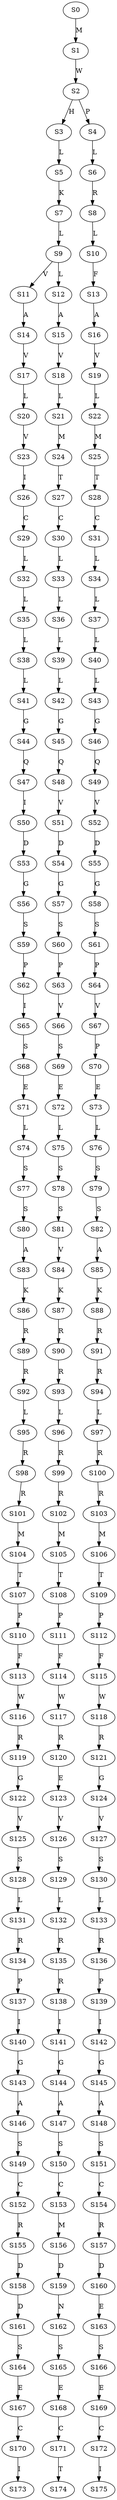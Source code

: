 strict digraph  {
	S0 -> S1 [ label = M ];
	S1 -> S2 [ label = W ];
	S2 -> S3 [ label = H ];
	S2 -> S4 [ label = P ];
	S3 -> S5 [ label = L ];
	S4 -> S6 [ label = L ];
	S5 -> S7 [ label = K ];
	S6 -> S8 [ label = R ];
	S7 -> S9 [ label = L ];
	S8 -> S10 [ label = L ];
	S9 -> S11 [ label = V ];
	S9 -> S12 [ label = L ];
	S10 -> S13 [ label = F ];
	S11 -> S14 [ label = A ];
	S12 -> S15 [ label = A ];
	S13 -> S16 [ label = A ];
	S14 -> S17 [ label = V ];
	S15 -> S18 [ label = V ];
	S16 -> S19 [ label = V ];
	S17 -> S20 [ label = L ];
	S18 -> S21 [ label = L ];
	S19 -> S22 [ label = L ];
	S20 -> S23 [ label = V ];
	S21 -> S24 [ label = M ];
	S22 -> S25 [ label = M ];
	S23 -> S26 [ label = I ];
	S24 -> S27 [ label = T ];
	S25 -> S28 [ label = T ];
	S26 -> S29 [ label = C ];
	S27 -> S30 [ label = C ];
	S28 -> S31 [ label = C ];
	S29 -> S32 [ label = L ];
	S30 -> S33 [ label = L ];
	S31 -> S34 [ label = L ];
	S32 -> S35 [ label = L ];
	S33 -> S36 [ label = L ];
	S34 -> S37 [ label = L ];
	S35 -> S38 [ label = L ];
	S36 -> S39 [ label = L ];
	S37 -> S40 [ label = L ];
	S38 -> S41 [ label = L ];
	S39 -> S42 [ label = L ];
	S40 -> S43 [ label = L ];
	S41 -> S44 [ label = G ];
	S42 -> S45 [ label = G ];
	S43 -> S46 [ label = G ];
	S44 -> S47 [ label = Q ];
	S45 -> S48 [ label = Q ];
	S46 -> S49 [ label = Q ];
	S47 -> S50 [ label = I ];
	S48 -> S51 [ label = V ];
	S49 -> S52 [ label = V ];
	S50 -> S53 [ label = D ];
	S51 -> S54 [ label = D ];
	S52 -> S55 [ label = D ];
	S53 -> S56 [ label = G ];
	S54 -> S57 [ label = G ];
	S55 -> S58 [ label = G ];
	S56 -> S59 [ label = S ];
	S57 -> S60 [ label = S ];
	S58 -> S61 [ label = S ];
	S59 -> S62 [ label = P ];
	S60 -> S63 [ label = P ];
	S61 -> S64 [ label = P ];
	S62 -> S65 [ label = I ];
	S63 -> S66 [ label = V ];
	S64 -> S67 [ label = V ];
	S65 -> S68 [ label = S ];
	S66 -> S69 [ label = S ];
	S67 -> S70 [ label = P ];
	S68 -> S71 [ label = E ];
	S69 -> S72 [ label = E ];
	S70 -> S73 [ label = E ];
	S71 -> S74 [ label = L ];
	S72 -> S75 [ label = L ];
	S73 -> S76 [ label = L ];
	S74 -> S77 [ label = S ];
	S75 -> S78 [ label = S ];
	S76 -> S79 [ label = S ];
	S77 -> S80 [ label = S ];
	S78 -> S81 [ label = S ];
	S79 -> S82 [ label = S ];
	S80 -> S83 [ label = A ];
	S81 -> S84 [ label = V ];
	S82 -> S85 [ label = A ];
	S83 -> S86 [ label = K ];
	S84 -> S87 [ label = K ];
	S85 -> S88 [ label = K ];
	S86 -> S89 [ label = R ];
	S87 -> S90 [ label = R ];
	S88 -> S91 [ label = R ];
	S89 -> S92 [ label = R ];
	S90 -> S93 [ label = R ];
	S91 -> S94 [ label = R ];
	S92 -> S95 [ label = L ];
	S93 -> S96 [ label = L ];
	S94 -> S97 [ label = L ];
	S95 -> S98 [ label = R ];
	S96 -> S99 [ label = R ];
	S97 -> S100 [ label = R ];
	S98 -> S101 [ label = R ];
	S99 -> S102 [ label = R ];
	S100 -> S103 [ label = R ];
	S101 -> S104 [ label = M ];
	S102 -> S105 [ label = M ];
	S103 -> S106 [ label = M ];
	S104 -> S107 [ label = T ];
	S105 -> S108 [ label = T ];
	S106 -> S109 [ label = T ];
	S107 -> S110 [ label = P ];
	S108 -> S111 [ label = P ];
	S109 -> S112 [ label = P ];
	S110 -> S113 [ label = F ];
	S111 -> S114 [ label = F ];
	S112 -> S115 [ label = F ];
	S113 -> S116 [ label = W ];
	S114 -> S117 [ label = W ];
	S115 -> S118 [ label = W ];
	S116 -> S119 [ label = R ];
	S117 -> S120 [ label = R ];
	S118 -> S121 [ label = R ];
	S119 -> S122 [ label = G ];
	S120 -> S123 [ label = E ];
	S121 -> S124 [ label = G ];
	S122 -> S125 [ label = V ];
	S123 -> S126 [ label = V ];
	S124 -> S127 [ label = V ];
	S125 -> S128 [ label = S ];
	S126 -> S129 [ label = S ];
	S127 -> S130 [ label = S ];
	S128 -> S131 [ label = L ];
	S129 -> S132 [ label = L ];
	S130 -> S133 [ label = L ];
	S131 -> S134 [ label = R ];
	S132 -> S135 [ label = R ];
	S133 -> S136 [ label = R ];
	S134 -> S137 [ label = P ];
	S135 -> S138 [ label = R ];
	S136 -> S139 [ label = P ];
	S137 -> S140 [ label = I ];
	S138 -> S141 [ label = I ];
	S139 -> S142 [ label = I ];
	S140 -> S143 [ label = G ];
	S141 -> S144 [ label = G ];
	S142 -> S145 [ label = G ];
	S143 -> S146 [ label = A ];
	S144 -> S147 [ label = A ];
	S145 -> S148 [ label = A ];
	S146 -> S149 [ label = S ];
	S147 -> S150 [ label = S ];
	S148 -> S151 [ label = S ];
	S149 -> S152 [ label = C ];
	S150 -> S153 [ label = C ];
	S151 -> S154 [ label = C ];
	S152 -> S155 [ label = R ];
	S153 -> S156 [ label = M ];
	S154 -> S157 [ label = R ];
	S155 -> S158 [ label = D ];
	S156 -> S159 [ label = D ];
	S157 -> S160 [ label = D ];
	S158 -> S161 [ label = D ];
	S159 -> S162 [ label = N ];
	S160 -> S163 [ label = E ];
	S161 -> S164 [ label = S ];
	S162 -> S165 [ label = S ];
	S163 -> S166 [ label = S ];
	S164 -> S167 [ label = E ];
	S165 -> S168 [ label = E ];
	S166 -> S169 [ label = E ];
	S167 -> S170 [ label = C ];
	S168 -> S171 [ label = C ];
	S169 -> S172 [ label = C ];
	S170 -> S173 [ label = I ];
	S171 -> S174 [ label = T ];
	S172 -> S175 [ label = I ];
}
